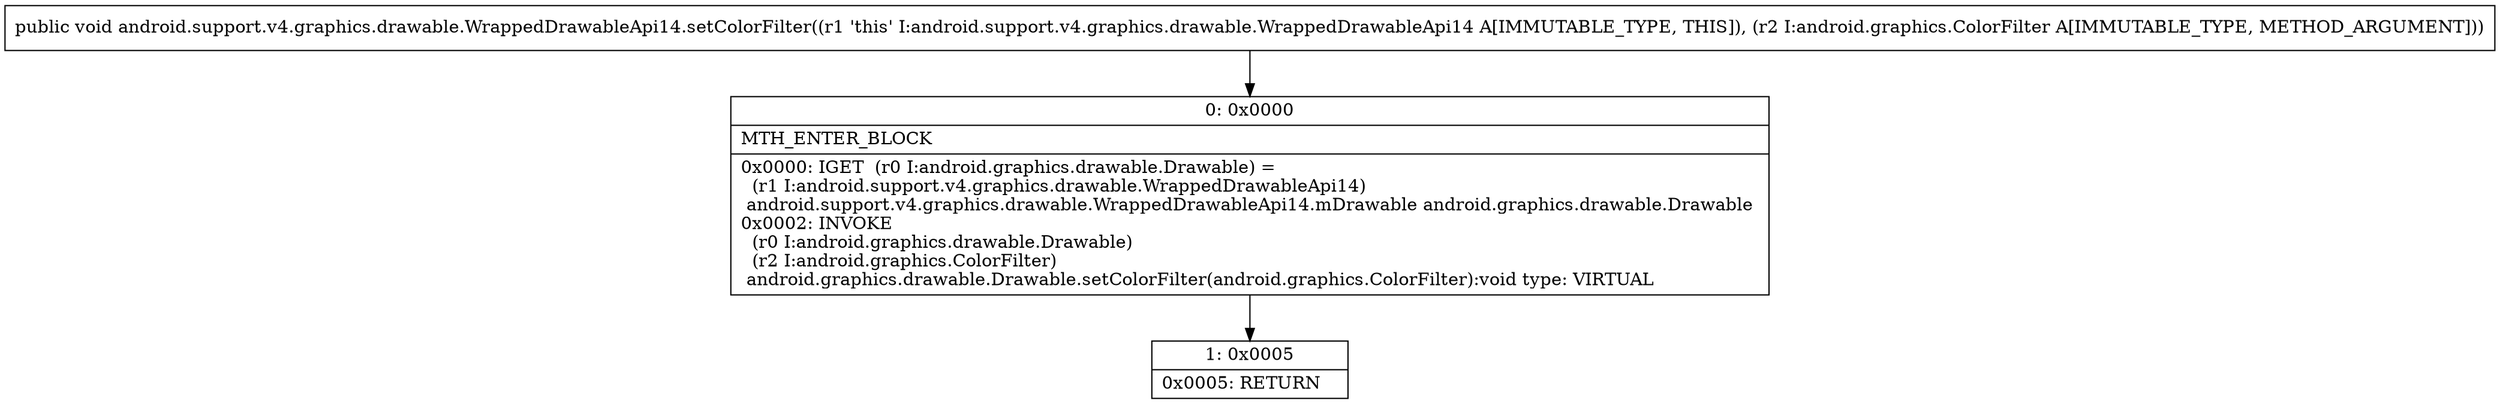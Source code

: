 digraph "CFG forandroid.support.v4.graphics.drawable.WrappedDrawableApi14.setColorFilter(Landroid\/graphics\/ColorFilter;)V" {
Node_0 [shape=record,label="{0\:\ 0x0000|MTH_ENTER_BLOCK\l|0x0000: IGET  (r0 I:android.graphics.drawable.Drawable) = \l  (r1 I:android.support.v4.graphics.drawable.WrappedDrawableApi14)\l android.support.v4.graphics.drawable.WrappedDrawableApi14.mDrawable android.graphics.drawable.Drawable \l0x0002: INVOKE  \l  (r0 I:android.graphics.drawable.Drawable)\l  (r2 I:android.graphics.ColorFilter)\l android.graphics.drawable.Drawable.setColorFilter(android.graphics.ColorFilter):void type: VIRTUAL \l}"];
Node_1 [shape=record,label="{1\:\ 0x0005|0x0005: RETURN   \l}"];
MethodNode[shape=record,label="{public void android.support.v4.graphics.drawable.WrappedDrawableApi14.setColorFilter((r1 'this' I:android.support.v4.graphics.drawable.WrappedDrawableApi14 A[IMMUTABLE_TYPE, THIS]), (r2 I:android.graphics.ColorFilter A[IMMUTABLE_TYPE, METHOD_ARGUMENT])) }"];
MethodNode -> Node_0;
Node_0 -> Node_1;
}

